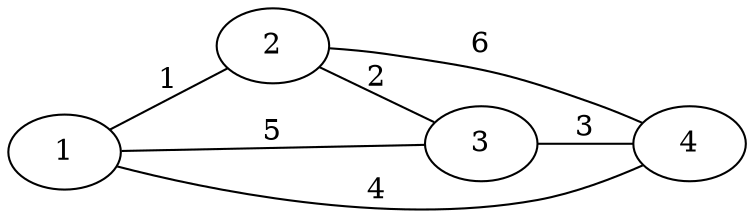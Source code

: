 graph { 
	rankdir=LR; 
	1 --  2[label=1]
	2 --  3[label=2]
	3 --  4[label=3]
	1 --  4[label=4]
	1 --  3[label=5]
	2 --  4[label=6]
}

